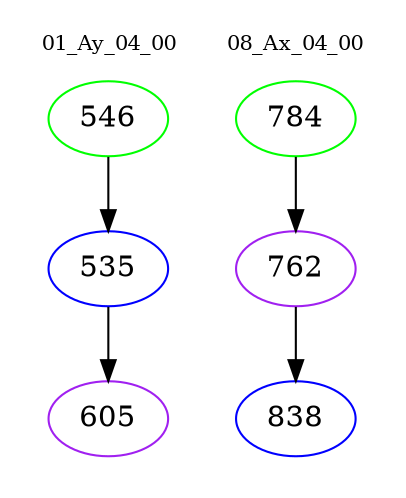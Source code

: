digraph{
subgraph cluster_0 {
color = white
label = "01_Ay_04_00";
fontsize=10;
T0_546 [label="546", color="green"]
T0_546 -> T0_535 [color="black"]
T0_535 [label="535", color="blue"]
T0_535 -> T0_605 [color="black"]
T0_605 [label="605", color="purple"]
}
subgraph cluster_1 {
color = white
label = "08_Ax_04_00";
fontsize=10;
T1_784 [label="784", color="green"]
T1_784 -> T1_762 [color="black"]
T1_762 [label="762", color="purple"]
T1_762 -> T1_838 [color="black"]
T1_838 [label="838", color="blue"]
}
}
